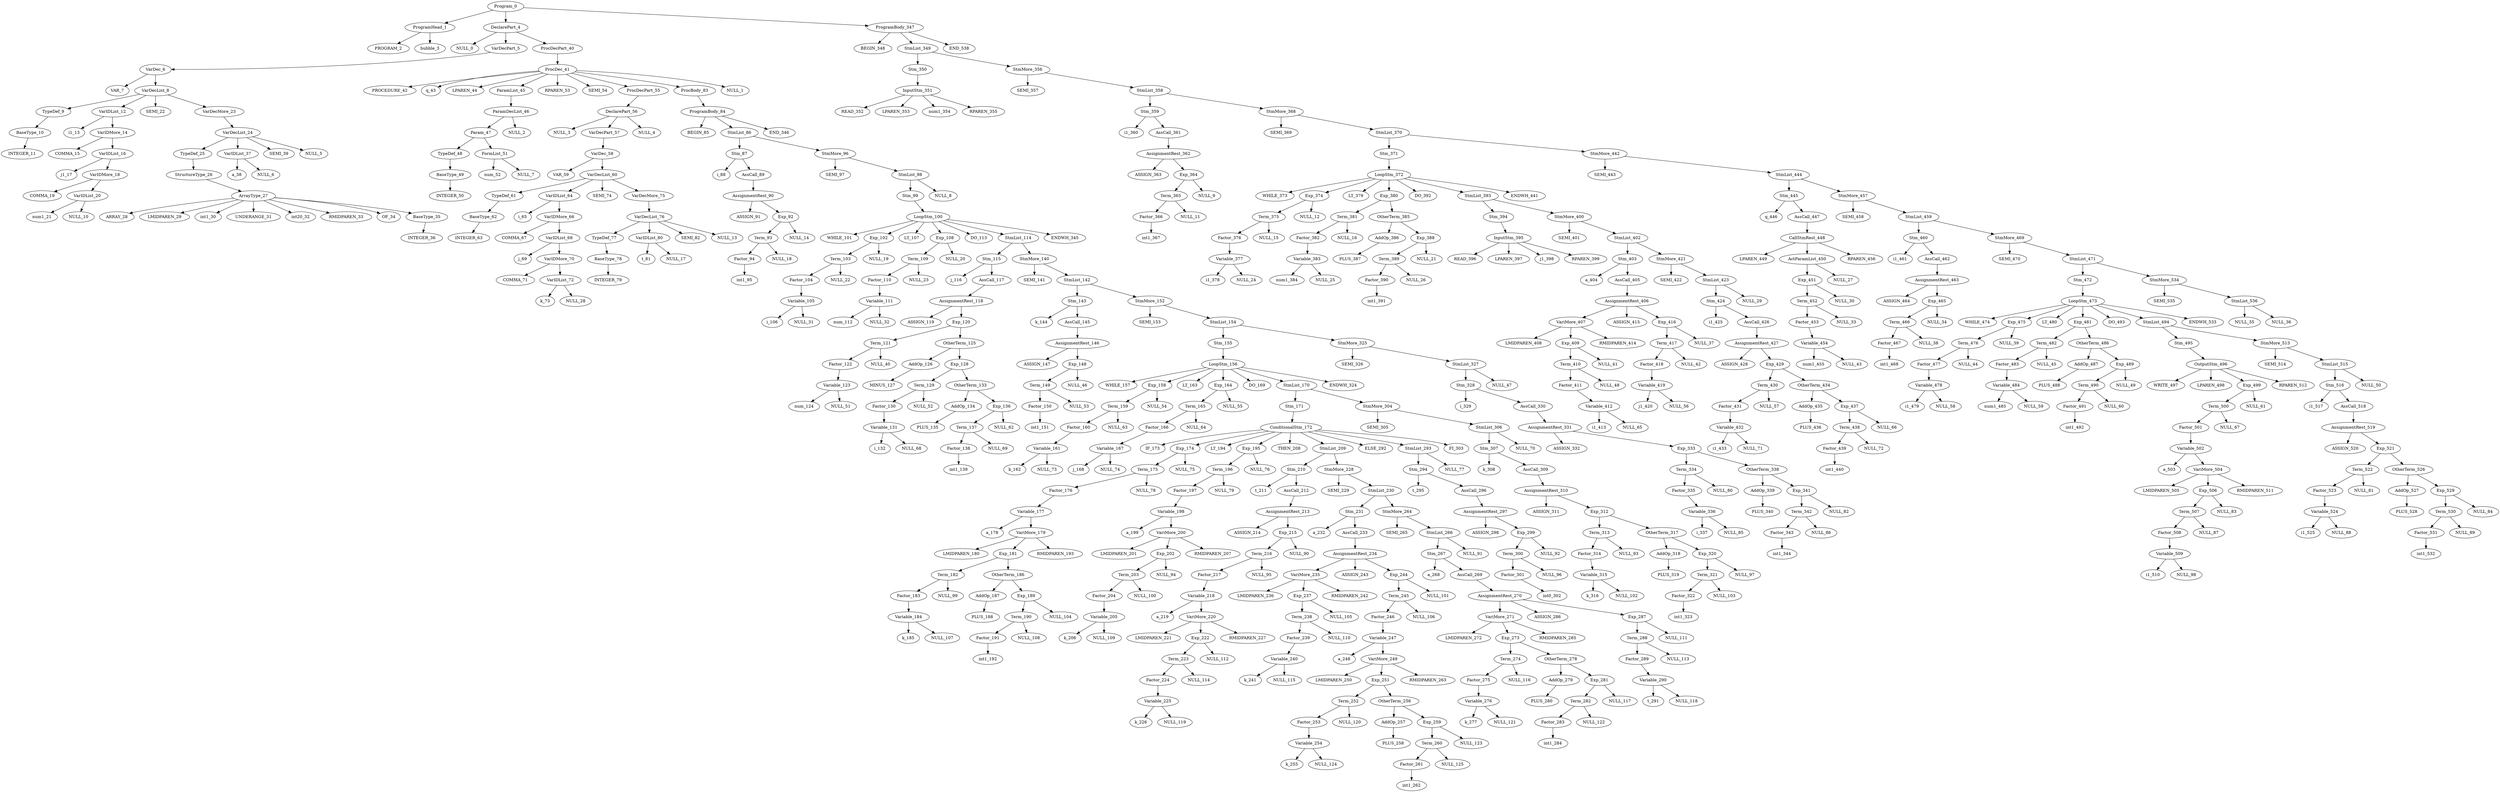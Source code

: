 digraph graphRD{
Program_0->ProgramHead_1
Program_0->DeclarePart_4
Program_0->ProgramBody_347
ProgramHead_1->PROGRAM_2
ProgramHead_1->bubble_3
DeclarePart_4->NULL_0
DeclarePart_4->VarDecPart_5
DeclarePart_4->ProcDecPart_40
ProgramBody_347->BEGIN_348
ProgramBody_347->StmList_349
ProgramBody_347->END_538
VarDecPart_5->VarDec_6
ProcDecPart_40->ProcDec_41
StmList_349->Stm_350
StmList_349->StmMore_356
VarDec_6->VAR_7
VarDec_6->VarDecList_8
ProcDec_41->PROCEDURE_42
ProcDec_41->q_43
ProcDec_41->LPAREN_44
ProcDec_41->ParamList_45
ProcDec_41->RPAREN_53
ProcDec_41->SEMI_54
ProcDec_41->ProcDecPart_55
ProcDec_41->ProcBody_83
ProcDec_41->NULL_1
Stm_350->InputStm_351
StmMore_356->SEMI_357
StmMore_356->StmList_358
VarDecList_8->TypeDef_9
VarDecList_8->VarIDList_12
VarDecList_8->SEMI_22
VarDecList_8->VarDecMore_23
ParamList_45->ParamDecList_46
ProcDecPart_55->DeclarePart_56
ProcBody_83->ProgramBody_84
InputStm_351->READ_352
InputStm_351->LPAREN_353
InputStm_351->num1_354
InputStm_351->RPAREN_355
StmList_358->Stm_359
StmList_358->StmMore_368
TypeDef_9->BaseType_10
VarIDList_12->i1_13
VarIDList_12->VarIDMore_14
VarDecMore_23->VarDecList_24
ParamDecList_46->Param_47
ParamDecList_46->NULL_2
DeclarePart_56->NULL_3
DeclarePart_56->VarDecPart_57
DeclarePart_56->NULL_4
ProgramBody_84->BEGIN_85
ProgramBody_84->StmList_86
ProgramBody_84->END_346
Stm_359->i1_360
Stm_359->AssCall_361
StmMore_368->SEMI_369
StmMore_368->StmList_370
BaseType_10->INTEGER_11
VarIDMore_14->COMMA_15
VarIDMore_14->VarIDList_16
VarDecList_24->TypeDef_25
VarDecList_24->VarIDList_37
VarDecList_24->SEMI_39
VarDecList_24->NULL_5
Param_47->TypeDef_48
Param_47->FormList_51
VarDecPart_57->VarDec_58
StmList_86->Stm_87
StmList_86->StmMore_96
AssCall_361->AssignmentRest_362
StmList_370->Stm_371
StmList_370->StmMore_442
VarIDList_16->j1_17
VarIDList_16->VarIDMore_18
TypeDef_25->StructureType_26
VarIDList_37->a_38
VarIDList_37->NULL_6
TypeDef_48->BaseType_49
FormList_51->num_52
FormList_51->NULL_7
VarDec_58->VAR_59
VarDec_58->VarDecList_60
Stm_87->i_88
Stm_87->AssCall_89
StmMore_96->SEMI_97
StmMore_96->StmList_98
AssignmentRest_362->ASSIGN_363
AssignmentRest_362->Exp_364
Stm_371->LoopStm_372
StmMore_442->SEMI_443
StmMore_442->StmList_444
VarIDMore_18->COMMA_19
VarIDMore_18->VarIDList_20
StructureType_26->ArrayType_27
BaseType_49->INTEGER_50
VarDecList_60->TypeDef_61
VarDecList_60->VarIDList_64
VarDecList_60->SEMI_74
VarDecList_60->VarDecMore_75
AssCall_89->AssignmentRest_90
StmList_98->Stm_99
StmList_98->NULL_8
Exp_364->Term_365
Exp_364->NULL_9
LoopStm_372->WHILE_373
LoopStm_372->Exp_374
LoopStm_372->LT_379
LoopStm_372->Exp_380
LoopStm_372->DO_392
LoopStm_372->StmList_393
LoopStm_372->ENDWH_441
StmList_444->Stm_445
StmList_444->StmMore_457
VarIDList_20->num1_21
VarIDList_20->NULL_10
ArrayType_27->ARRAY_28
ArrayType_27->LMIDPAREN_29
ArrayType_27->int1_30
ArrayType_27->UNDERANGE_31
ArrayType_27->int20_32
ArrayType_27->RMIDPAREN_33
ArrayType_27->OF_34
ArrayType_27->BaseType_35
TypeDef_61->BaseType_62
VarIDList_64->i_65
VarIDList_64->VarIDMore_66
VarDecMore_75->VarDecList_76
AssignmentRest_90->ASSIGN_91
AssignmentRest_90->Exp_92
Stm_99->LoopStm_100
Term_365->Factor_366
Term_365->NULL_11
Exp_374->Term_375
Exp_374->NULL_12
Exp_380->Term_381
Exp_380->OtherTerm_385
StmList_393->Stm_394
StmList_393->StmMore_400
Stm_445->q_446
Stm_445->AssCall_447
StmMore_457->SEMI_458
StmMore_457->StmList_459
BaseType_35->INTEGER_36
BaseType_62->INTEGER_63
VarIDMore_66->COMMA_67
VarIDMore_66->VarIDList_68
VarDecList_76->TypeDef_77
VarDecList_76->VarIDList_80
VarDecList_76->SEMI_82
VarDecList_76->NULL_13
Exp_92->Term_93
Exp_92->NULL_14
LoopStm_100->WHILE_101
LoopStm_100->Exp_102
LoopStm_100->LT_107
LoopStm_100->Exp_108
LoopStm_100->DO_113
LoopStm_100->StmList_114
LoopStm_100->ENDWH_345
Factor_366->int1_367
Term_375->Factor_376
Term_375->NULL_15
Term_381->Factor_382
Term_381->NULL_16
OtherTerm_385->AddOp_386
OtherTerm_385->Exp_388
Stm_394->InputStm_395
StmMore_400->SEMI_401
StmMore_400->StmList_402
AssCall_447->CallStmRest_448
StmList_459->Stm_460
StmList_459->StmMore_469
VarIDList_68->j_69
VarIDList_68->VarIDMore_70
TypeDef_77->BaseType_78
VarIDList_80->t_81
VarIDList_80->NULL_17
Term_93->Factor_94
Term_93->NULL_18
Exp_102->Term_103
Exp_102->NULL_19
Exp_108->Term_109
Exp_108->NULL_20
StmList_114->Stm_115
StmList_114->StmMore_140
Factor_376->Variable_377
Factor_382->Variable_383
AddOp_386->PLUS_387
Exp_388->Term_389
Exp_388->NULL_21
InputStm_395->READ_396
InputStm_395->LPAREN_397
InputStm_395->j1_398
InputStm_395->RPAREN_399
StmList_402->Stm_403
StmList_402->StmMore_421
CallStmRest_448->LPAREN_449
CallStmRest_448->ActParamList_450
CallStmRest_448->RPAREN_456
Stm_460->i1_461
Stm_460->AssCall_462
StmMore_469->SEMI_470
StmMore_469->StmList_471
VarIDMore_70->COMMA_71
VarIDMore_70->VarIDList_72
BaseType_78->INTEGER_79
Factor_94->int1_95
Term_103->Factor_104
Term_103->NULL_22
Term_109->Factor_110
Term_109->NULL_23
Stm_115->j_116
Stm_115->AssCall_117
StmMore_140->SEMI_141
StmMore_140->StmList_142
Variable_377->i1_378
Variable_377->NULL_24
Variable_383->num1_384
Variable_383->NULL_25
Term_389->Factor_390
Term_389->NULL_26
Stm_403->a_404
Stm_403->AssCall_405
StmMore_421->SEMI_422
StmMore_421->StmList_423
ActParamList_450->Exp_451
ActParamList_450->NULL_27
AssCall_462->AssignmentRest_463
StmList_471->Stm_472
StmList_471->StmMore_534
VarIDList_72->k_73
VarIDList_72->NULL_28
Factor_104->Variable_105
Factor_110->Variable_111
AssCall_117->AssignmentRest_118
StmList_142->Stm_143
StmList_142->StmMore_152
Factor_390->int1_391
AssCall_405->AssignmentRest_406
StmList_423->Stm_424
StmList_423->NULL_29
Exp_451->Term_452
Exp_451->NULL_30
AssignmentRest_463->ASSIGN_464
AssignmentRest_463->Exp_465
Stm_472->LoopStm_473
StmMore_534->SEMI_535
StmMore_534->StmList_536
Variable_105->i_106
Variable_105->NULL_31
Variable_111->num_112
Variable_111->NULL_32
AssignmentRest_118->ASSIGN_119
AssignmentRest_118->Exp_120
Stm_143->k_144
Stm_143->AssCall_145
StmMore_152->SEMI_153
StmMore_152->StmList_154
AssignmentRest_406->VariMore_407
AssignmentRest_406->ASSIGN_415
AssignmentRest_406->Exp_416
Stm_424->i1_425
Stm_424->AssCall_426
Term_452->Factor_453
Term_452->NULL_33
Exp_465->Term_466
Exp_465->NULL_34
LoopStm_473->WHILE_474
LoopStm_473->Exp_475
LoopStm_473->LT_480
LoopStm_473->Exp_481
LoopStm_473->DO_493
LoopStm_473->StmList_494
LoopStm_473->ENDWH_533
StmList_536->NULL_35
StmList_536->NULL_36
Exp_120->Term_121
Exp_120->OtherTerm_125
AssCall_145->AssignmentRest_146
StmList_154->Stm_155
StmList_154->StmMore_325
VariMore_407->LMIDPAREN_408
VariMore_407->Exp_409
VariMore_407->RMIDPAREN_414
Exp_416->Term_417
Exp_416->NULL_37
AssCall_426->AssignmentRest_427
Factor_453->Variable_454
Term_466->Factor_467
Term_466->NULL_38
Exp_475->Term_476
Exp_475->NULL_39
Exp_481->Term_482
Exp_481->OtherTerm_486
StmList_494->Stm_495
StmList_494->StmMore_513
Term_121->Factor_122
Term_121->NULL_40
OtherTerm_125->AddOp_126
OtherTerm_125->Exp_128
AssignmentRest_146->ASSIGN_147
AssignmentRest_146->Exp_148
Stm_155->LoopStm_156
StmMore_325->SEMI_326
StmMore_325->StmList_327
Exp_409->Term_410
Exp_409->NULL_41
Term_417->Factor_418
Term_417->NULL_42
AssignmentRest_427->ASSIGN_428
AssignmentRest_427->Exp_429
Variable_454->num1_455
Variable_454->NULL_43
Factor_467->int1_468
Term_476->Factor_477
Term_476->NULL_44
Term_482->Factor_483
Term_482->NULL_45
OtherTerm_486->AddOp_487
OtherTerm_486->Exp_489
Stm_495->OutputStm_496
StmMore_513->SEMI_514
StmMore_513->StmList_515
Factor_122->Variable_123
AddOp_126->MINUS_127
Exp_128->Term_129
Exp_128->OtherTerm_133
Exp_148->Term_149
Exp_148->NULL_46
LoopStm_156->WHILE_157
LoopStm_156->Exp_158
LoopStm_156->LT_163
LoopStm_156->Exp_164
LoopStm_156->DO_169
LoopStm_156->StmList_170
LoopStm_156->ENDWH_324
StmList_327->Stm_328
StmList_327->NULL_47
Term_410->Factor_411
Term_410->NULL_48
Factor_418->Variable_419
Exp_429->Term_430
Exp_429->OtherTerm_434
Factor_477->Variable_478
Factor_483->Variable_484
AddOp_487->PLUS_488
Exp_489->Term_490
Exp_489->NULL_49
OutputStm_496->WRITE_497
OutputStm_496->LPAREN_498
OutputStm_496->Exp_499
OutputStm_496->RPAREN_512
StmList_515->Stm_516
StmList_515->NULL_50
Variable_123->num_124
Variable_123->NULL_51
Term_129->Factor_130
Term_129->NULL_52
OtherTerm_133->AddOp_134
OtherTerm_133->Exp_136
Term_149->Factor_150
Term_149->NULL_53
Exp_158->Term_159
Exp_158->NULL_54
Exp_164->Term_165
Exp_164->NULL_55
StmList_170->Stm_171
StmList_170->StmMore_304
Stm_328->i_329
Stm_328->AssCall_330
Factor_411->Variable_412
Variable_419->j1_420
Variable_419->NULL_56
Term_430->Factor_431
Term_430->NULL_57
OtherTerm_434->AddOp_435
OtherTerm_434->Exp_437
Variable_478->i1_479
Variable_478->NULL_58
Variable_484->num1_485
Variable_484->NULL_59
Term_490->Factor_491
Term_490->NULL_60
Exp_499->Term_500
Exp_499->NULL_61
Stm_516->i1_517
Stm_516->AssCall_518
Factor_130->Variable_131
AddOp_134->PLUS_135
Exp_136->Term_137
Exp_136->NULL_62
Factor_150->int1_151
Term_159->Factor_160
Term_159->NULL_63
Term_165->Factor_166
Term_165->NULL_64
Stm_171->ConditionalStm_172
StmMore_304->SEMI_305
StmMore_304->StmList_306
AssCall_330->AssignmentRest_331
Variable_412->i1_413
Variable_412->NULL_65
Factor_431->Variable_432
AddOp_435->PLUS_436
Exp_437->Term_438
Exp_437->NULL_66
Factor_491->int1_492
Term_500->Factor_501
Term_500->NULL_67
AssCall_518->AssignmentRest_519
Variable_131->i_132
Variable_131->NULL_68
Term_137->Factor_138
Term_137->NULL_69
Factor_160->Variable_161
Factor_166->Variable_167
ConditionalStm_172->IF_173
ConditionalStm_172->Exp_174
ConditionalStm_172->LT_194
ConditionalStm_172->Exp_195
ConditionalStm_172->THEN_208
ConditionalStm_172->StmList_209
ConditionalStm_172->ELSE_292
ConditionalStm_172->StmList_293
ConditionalStm_172->FI_303
StmList_306->Stm_307
StmList_306->NULL_70
AssignmentRest_331->ASSIGN_332
AssignmentRest_331->Exp_333
Variable_432->i1_433
Variable_432->NULL_71
Term_438->Factor_439
Term_438->NULL_72
Factor_501->Variable_502
AssignmentRest_519->ASSIGN_520
AssignmentRest_519->Exp_521
Factor_138->int1_139
Variable_161->k_162
Variable_161->NULL_73
Variable_167->j_168
Variable_167->NULL_74
Exp_174->Term_175
Exp_174->NULL_75
Exp_195->Term_196
Exp_195->NULL_76
StmList_209->Stm_210
StmList_209->StmMore_228
StmList_293->Stm_294
StmList_293->NULL_77
Stm_307->k_308
Stm_307->AssCall_309
Exp_333->Term_334
Exp_333->OtherTerm_338
Factor_439->int1_440
Variable_502->a_503
Variable_502->VariMore_504
Exp_521->Term_522
Exp_521->OtherTerm_526
Term_175->Factor_176
Term_175->NULL_78
Term_196->Factor_197
Term_196->NULL_79
Stm_210->t_211
Stm_210->AssCall_212
StmMore_228->SEMI_229
StmMore_228->StmList_230
Stm_294->t_295
Stm_294->AssCall_296
AssCall_309->AssignmentRest_310
Term_334->Factor_335
Term_334->NULL_80
OtherTerm_338->AddOp_339
OtherTerm_338->Exp_341
VariMore_504->LMIDPAREN_505
VariMore_504->Exp_506
VariMore_504->RMIDPAREN_511
Term_522->Factor_523
Term_522->NULL_81
OtherTerm_526->AddOp_527
OtherTerm_526->Exp_529
Factor_176->Variable_177
Factor_197->Variable_198
AssCall_212->AssignmentRest_213
StmList_230->Stm_231
StmList_230->StmMore_264
AssCall_296->AssignmentRest_297
AssignmentRest_310->ASSIGN_311
AssignmentRest_310->Exp_312
Factor_335->Variable_336
AddOp_339->PLUS_340
Exp_341->Term_342
Exp_341->NULL_82
Exp_506->Term_507
Exp_506->NULL_83
Factor_523->Variable_524
AddOp_527->PLUS_528
Exp_529->Term_530
Exp_529->NULL_84
Variable_177->a_178
Variable_177->VariMore_179
Variable_198->a_199
Variable_198->VariMore_200
AssignmentRest_213->ASSIGN_214
AssignmentRest_213->Exp_215
Stm_231->a_232
Stm_231->AssCall_233
StmMore_264->SEMI_265
StmMore_264->StmList_266
AssignmentRest_297->ASSIGN_298
AssignmentRest_297->Exp_299
Exp_312->Term_313
Exp_312->OtherTerm_317
Variable_336->i_337
Variable_336->NULL_85
Term_342->Factor_343
Term_342->NULL_86
Term_507->Factor_508
Term_507->NULL_87
Variable_524->i1_525
Variable_524->NULL_88
Term_530->Factor_531
Term_530->NULL_89
VariMore_179->LMIDPAREN_180
VariMore_179->Exp_181
VariMore_179->RMIDPAREN_193
VariMore_200->LMIDPAREN_201
VariMore_200->Exp_202
VariMore_200->RMIDPAREN_207
Exp_215->Term_216
Exp_215->NULL_90
AssCall_233->AssignmentRest_234
StmList_266->Stm_267
StmList_266->NULL_91
Exp_299->Term_300
Exp_299->NULL_92
Term_313->Factor_314
Term_313->NULL_93
OtherTerm_317->AddOp_318
OtherTerm_317->Exp_320
Factor_343->int1_344
Factor_508->Variable_509
Factor_531->int1_532
Exp_181->Term_182
Exp_181->OtherTerm_186
Exp_202->Term_203
Exp_202->NULL_94
Term_216->Factor_217
Term_216->NULL_95
AssignmentRest_234->VariMore_235
AssignmentRest_234->ASSIGN_243
AssignmentRest_234->Exp_244
Stm_267->a_268
Stm_267->AssCall_269
Term_300->Factor_301
Term_300->NULL_96
Factor_314->Variable_315
AddOp_318->PLUS_319
Exp_320->Term_321
Exp_320->NULL_97
Variable_509->i1_510
Variable_509->NULL_98
Term_182->Factor_183
Term_182->NULL_99
OtherTerm_186->AddOp_187
OtherTerm_186->Exp_189
Term_203->Factor_204
Term_203->NULL_100
Factor_217->Variable_218
VariMore_235->LMIDPAREN_236
VariMore_235->Exp_237
VariMore_235->RMIDPAREN_242
Exp_244->Term_245
Exp_244->NULL_101
AssCall_269->AssignmentRest_270
Factor_301->int0_302
Variable_315->k_316
Variable_315->NULL_102
Term_321->Factor_322
Term_321->NULL_103
Factor_183->Variable_184
AddOp_187->PLUS_188
Exp_189->Term_190
Exp_189->NULL_104
Factor_204->Variable_205
Variable_218->a_219
Variable_218->VariMore_220
Exp_237->Term_238
Exp_237->NULL_105
Term_245->Factor_246
Term_245->NULL_106
AssignmentRest_270->VariMore_271
AssignmentRest_270->ASSIGN_286
AssignmentRest_270->Exp_287
Factor_322->int1_323
Variable_184->k_185
Variable_184->NULL_107
Term_190->Factor_191
Term_190->NULL_108
Variable_205->k_206
Variable_205->NULL_109
VariMore_220->LMIDPAREN_221
VariMore_220->Exp_222
VariMore_220->RMIDPAREN_227
Term_238->Factor_239
Term_238->NULL_110
Factor_246->Variable_247
VariMore_271->LMIDPAREN_272
VariMore_271->Exp_273
VariMore_271->RMIDPAREN_285
Exp_287->Term_288
Exp_287->NULL_111
Factor_191->int1_192
Exp_222->Term_223
Exp_222->NULL_112
Factor_239->Variable_240
Variable_247->a_248
Variable_247->VariMore_249
Exp_273->Term_274
Exp_273->OtherTerm_278
Term_288->Factor_289
Term_288->NULL_113
Term_223->Factor_224
Term_223->NULL_114
Variable_240->k_241
Variable_240->NULL_115
VariMore_249->LMIDPAREN_250
VariMore_249->Exp_251
VariMore_249->RMIDPAREN_263
Term_274->Factor_275
Term_274->NULL_116
OtherTerm_278->AddOp_279
OtherTerm_278->Exp_281
Factor_289->Variable_290
Factor_224->Variable_225
Exp_251->Term_252
Exp_251->OtherTerm_256
Factor_275->Variable_276
AddOp_279->PLUS_280
Exp_281->Term_282
Exp_281->NULL_117
Variable_290->t_291
Variable_290->NULL_118
Variable_225->k_226
Variable_225->NULL_119
Term_252->Factor_253
Term_252->NULL_120
OtherTerm_256->AddOp_257
OtherTerm_256->Exp_259
Variable_276->k_277
Variable_276->NULL_121
Term_282->Factor_283
Term_282->NULL_122
Factor_253->Variable_254
AddOp_257->PLUS_258
Exp_259->Term_260
Exp_259->NULL_123
Factor_283->int1_284
Variable_254->k_255
Variable_254->NULL_124
Term_260->Factor_261
Term_260->NULL_125
Factor_261->int1_262
}